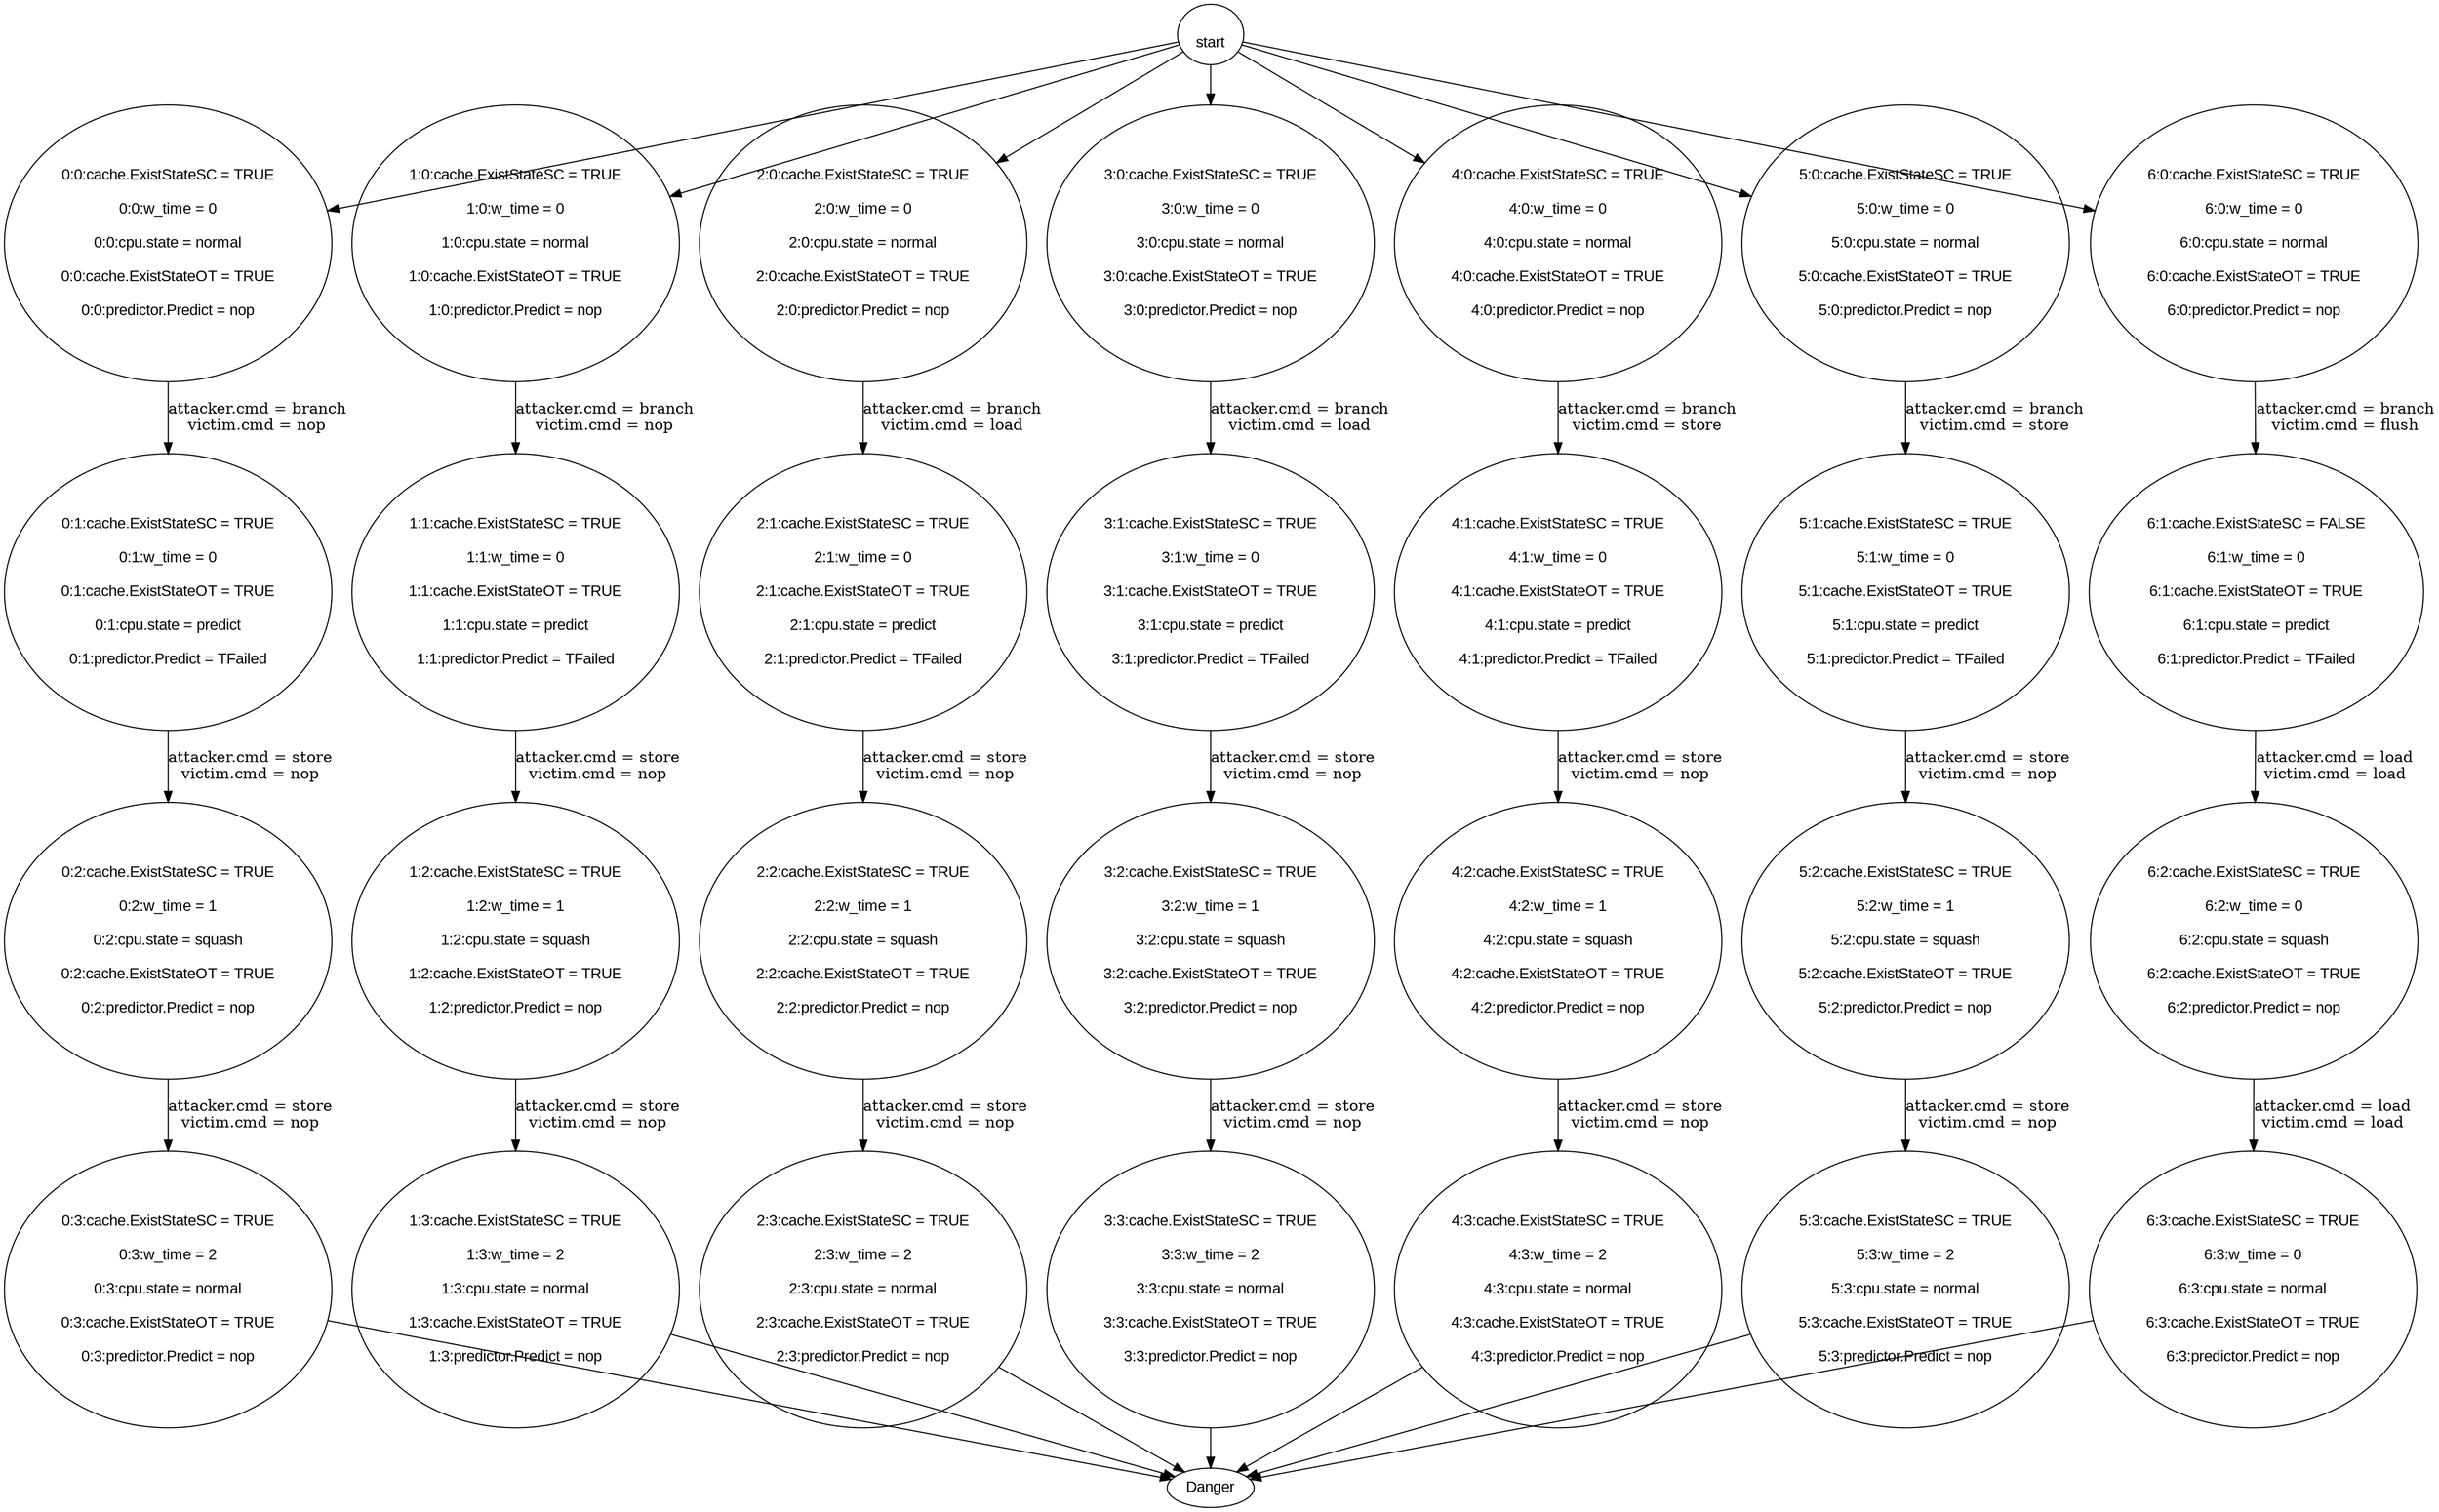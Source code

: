 strict digraph Tree {
	graph [splines=line];
	node [fontname=Arial];
	"
start
" -> "
0:0:cache.ExistStateSC = TRUE

0:0:w_time = 0

0:0:cpu.state = normal

0:0:cache.ExistStateOT = TRUE

0:0:predictor.Predict = nop

";
	"
start
" -> "
1:0:cache.ExistStateSC = TRUE

1:0:w_time = 0

1:0:cpu.state = normal

1:0:cache.ExistStateOT = TRUE

1:0:predictor.Predict = nop

";
	"
start
" -> "
2:0:cache.ExistStateSC = TRUE

2:0:w_time = 0

2:0:cpu.state = normal

2:0:cache.ExistStateOT = TRUE

2:0:predictor.Predict = nop

";
	"
start
" -> "
3:0:cache.ExistStateSC = TRUE

3:0:w_time = 0

3:0:cpu.state = normal

3:0:cache.ExistStateOT = TRUE

3:0:predictor.Predict = nop

";
	"
start
" -> "
4:0:cache.ExistStateSC = TRUE

4:0:w_time = 0

4:0:cpu.state = normal

4:0:cache.ExistStateOT = TRUE

4:0:predictor.Predict = nop

";
	"
start
" -> "
5:0:cache.ExistStateSC = TRUE

5:0:w_time = 0

5:0:cpu.state = normal

5:0:cache.ExistStateOT = TRUE

5:0:predictor.Predict = nop

";
	"
start
" -> "
6:0:cache.ExistStateSC = TRUE

6:0:w_time = 0

6:0:cpu.state = normal

6:0:cache.ExistStateOT = TRUE

6:0:predictor.Predict = nop

";
	"
0:0:cache.ExistStateSC = TRUE

0:0:w_time = 0

0:0:cpu.state = normal

0:0:cache.ExistStateOT = TRUE

0:0:predictor.Predict = nop

" -> "
0:1:cache.ExistStateSC = TRUE

0:1:w_time = 0

0:1:cache.ExistStateOT = TRUE

0:1:cpu.state = predict

0:1:predictor.Predict = \
TFailed

"	 [label="attacker.cmd = branch
victim.cmd = nop
"];
	"
0:1:cache.ExistStateSC = TRUE

0:1:w_time = 0

0:1:cache.ExistStateOT = TRUE

0:1:cpu.state = predict

0:1:predictor.Predict = \
TFailed

" -> "
0:2:cache.ExistStateSC = TRUE

0:2:w_time = 1

0:2:cpu.state = squash

0:2:cache.ExistStateOT = TRUE

0:2:predictor.Predict = nop

"	 [label="attacker.cmd = store
victim.cmd = nop
"];
	"
0:2:cache.ExistStateSC = TRUE

0:2:w_time = 1

0:2:cpu.state = squash

0:2:cache.ExistStateOT = TRUE

0:2:predictor.Predict = nop

" -> "
0:3:cache.ExistStateSC = TRUE

0:3:w_time = 2

0:3:cpu.state = normal

0:3:cache.ExistStateOT = TRUE

0:3:predictor.Predict = nop

"	 [label="attacker.cmd = store
victim.cmd = nop
"];
	"
0:3:cache.ExistStateSC = TRUE

0:3:w_time = 2

0:3:cpu.state = normal

0:3:cache.ExistStateOT = TRUE

0:3:predictor.Predict = nop

" -> Danger;
	"
1:0:cache.ExistStateSC = TRUE

1:0:w_time = 0

1:0:cpu.state = normal

1:0:cache.ExistStateOT = TRUE

1:0:predictor.Predict = nop

" -> "
1:1:cache.ExistStateSC = TRUE

1:1:w_time = 0

1:1:cache.ExistStateOT = TRUE

1:1:cpu.state = predict

1:1:predictor.Predict = \
TFailed

"	 [label="attacker.cmd = branch
victim.cmd = nop
"];
	"
1:1:cache.ExistStateSC = TRUE

1:1:w_time = 0

1:1:cache.ExistStateOT = TRUE

1:1:cpu.state = predict

1:1:predictor.Predict = \
TFailed

" -> "
1:2:cache.ExistStateSC = TRUE

1:2:w_time = 1

1:2:cpu.state = squash

1:2:cache.ExistStateOT = TRUE

1:2:predictor.Predict = nop

"	 [label="attacker.cmd = store
victim.cmd = nop
"];
	"
1:2:cache.ExistStateSC = TRUE

1:2:w_time = 1

1:2:cpu.state = squash

1:2:cache.ExistStateOT = TRUE

1:2:predictor.Predict = nop

" -> "
1:3:cache.ExistStateSC = TRUE

1:3:w_time = 2

1:3:cpu.state = normal

1:3:cache.ExistStateOT = TRUE

1:3:predictor.Predict = nop

"	 [label="attacker.cmd = store
victim.cmd = nop
"];
	"
1:3:cache.ExistStateSC = TRUE

1:3:w_time = 2

1:3:cpu.state = normal

1:3:cache.ExistStateOT = TRUE

1:3:predictor.Predict = nop

" -> Danger;
	"
2:0:cache.ExistStateSC = TRUE

2:0:w_time = 0

2:0:cpu.state = normal

2:0:cache.ExistStateOT = TRUE

2:0:predictor.Predict = nop

" -> "
2:1:cache.ExistStateSC = TRUE

2:1:w_time = 0

2:1:cache.ExistStateOT = TRUE

2:1:cpu.state = predict

2:1:predictor.Predict = \
TFailed

"	 [label="attacker.cmd = branch
victim.cmd = load
"];
	"
2:1:cache.ExistStateSC = TRUE

2:1:w_time = 0

2:1:cache.ExistStateOT = TRUE

2:1:cpu.state = predict

2:1:predictor.Predict = \
TFailed

" -> "
2:2:cache.ExistStateSC = TRUE

2:2:w_time = 1

2:2:cpu.state = squash

2:2:cache.ExistStateOT = TRUE

2:2:predictor.Predict = nop

"	 [label="attacker.cmd = store
victim.cmd = nop
"];
	"
2:2:cache.ExistStateSC = TRUE

2:2:w_time = 1

2:2:cpu.state = squash

2:2:cache.ExistStateOT = TRUE

2:2:predictor.Predict = nop

" -> "
2:3:cache.ExistStateSC = TRUE

2:3:w_time = 2

2:3:cpu.state = normal

2:3:cache.ExistStateOT = TRUE

2:3:predictor.Predict = nop

"	 [label="attacker.cmd = store
victim.cmd = nop
"];
	"
2:3:cache.ExistStateSC = TRUE

2:3:w_time = 2

2:3:cpu.state = normal

2:3:cache.ExistStateOT = TRUE

2:3:predictor.Predict = nop

" -> Danger;
	"
3:0:cache.ExistStateSC = TRUE

3:0:w_time = 0

3:0:cpu.state = normal

3:0:cache.ExistStateOT = TRUE

3:0:predictor.Predict = nop

" -> "
3:1:cache.ExistStateSC = TRUE

3:1:w_time = 0

3:1:cache.ExistStateOT = TRUE

3:1:cpu.state = predict

3:1:predictor.Predict = \
TFailed

"	 [label="attacker.cmd = branch
victim.cmd = load
"];
	"
3:1:cache.ExistStateSC = TRUE

3:1:w_time = 0

3:1:cache.ExistStateOT = TRUE

3:1:cpu.state = predict

3:1:predictor.Predict = \
TFailed

" -> "
3:2:cache.ExistStateSC = TRUE

3:2:w_time = 1

3:2:cpu.state = squash

3:2:cache.ExistStateOT = TRUE

3:2:predictor.Predict = nop

"	 [label="attacker.cmd = store
victim.cmd = nop
"];
	"
3:2:cache.ExistStateSC = TRUE

3:2:w_time = 1

3:2:cpu.state = squash

3:2:cache.ExistStateOT = TRUE

3:2:predictor.Predict = nop

" -> "
3:3:cache.ExistStateSC = TRUE

3:3:w_time = 2

3:3:cpu.state = normal

3:3:cache.ExistStateOT = TRUE

3:3:predictor.Predict = nop

"	 [label="attacker.cmd = store
victim.cmd = nop
"];
	"
3:3:cache.ExistStateSC = TRUE

3:3:w_time = 2

3:3:cpu.state = normal

3:3:cache.ExistStateOT = TRUE

3:3:predictor.Predict = nop

" -> Danger;
	"
4:0:cache.ExistStateSC = TRUE

4:0:w_time = 0

4:0:cpu.state = normal

4:0:cache.ExistStateOT = TRUE

4:0:predictor.Predict = nop

" -> "
4:1:cache.ExistStateSC = TRUE

4:1:w_time = 0

4:1:cache.ExistStateOT = TRUE

4:1:cpu.state = predict

4:1:predictor.Predict = \
TFailed

"	 [label="attacker.cmd = branch
victim.cmd = store
"];
	"
4:1:cache.ExistStateSC = TRUE

4:1:w_time = 0

4:1:cache.ExistStateOT = TRUE

4:1:cpu.state = predict

4:1:predictor.Predict = \
TFailed

" -> "
4:2:cache.ExistStateSC = TRUE

4:2:w_time = 1

4:2:cpu.state = squash

4:2:cache.ExistStateOT = TRUE

4:2:predictor.Predict = nop

"	 [label="attacker.cmd = store
victim.cmd = nop
"];
	"
4:2:cache.ExistStateSC = TRUE

4:2:w_time = 1

4:2:cpu.state = squash

4:2:cache.ExistStateOT = TRUE

4:2:predictor.Predict = nop

" -> "
4:3:cache.ExistStateSC = TRUE

4:3:w_time = 2

4:3:cpu.state = normal

4:3:cache.ExistStateOT = TRUE

4:3:predictor.Predict = nop

"	 [label="attacker.cmd = store
victim.cmd = nop
"];
	"
4:3:cache.ExistStateSC = TRUE

4:3:w_time = 2

4:3:cpu.state = normal

4:3:cache.ExistStateOT = TRUE

4:3:predictor.Predict = nop

" -> Danger;
	"
5:0:cache.ExistStateSC = TRUE

5:0:w_time = 0

5:0:cpu.state = normal

5:0:cache.ExistStateOT = TRUE

5:0:predictor.Predict = nop

" -> "
5:1:cache.ExistStateSC = TRUE

5:1:w_time = 0

5:1:cache.ExistStateOT = TRUE

5:1:cpu.state = predict

5:1:predictor.Predict = \
TFailed

"	 [label="attacker.cmd = branch
victim.cmd = store
"];
	"
5:1:cache.ExistStateSC = TRUE

5:1:w_time = 0

5:1:cache.ExistStateOT = TRUE

5:1:cpu.state = predict

5:1:predictor.Predict = \
TFailed

" -> "
5:2:cache.ExistStateSC = TRUE

5:2:w_time = 1

5:2:cpu.state = squash

5:2:cache.ExistStateOT = TRUE

5:2:predictor.Predict = nop

"	 [label="attacker.cmd = store
victim.cmd = nop
"];
	"
5:2:cache.ExistStateSC = TRUE

5:2:w_time = 1

5:2:cpu.state = squash

5:2:cache.ExistStateOT = TRUE

5:2:predictor.Predict = nop

" -> "
5:3:cache.ExistStateSC = TRUE

5:3:w_time = 2

5:3:cpu.state = normal

5:3:cache.ExistStateOT = TRUE

5:3:predictor.Predict = nop

"	 [label="attacker.cmd = store
victim.cmd = nop
"];
	"
5:3:cache.ExistStateSC = TRUE

5:3:w_time = 2

5:3:cpu.state = normal

5:3:cache.ExistStateOT = TRUE

5:3:predictor.Predict = nop

" -> Danger;
	"
6:0:cache.ExistStateSC = TRUE

6:0:w_time = 0

6:0:cpu.state = normal

6:0:cache.ExistStateOT = TRUE

6:0:predictor.Predict = nop

" -> "
6:1:cache.ExistStateSC = FALSE

6:1:w_time = 0

6:1:cache.ExistStateOT = TRUE

6:1:cpu.state = predict

6:1:predictor.Predict = \
TFailed

"	 [label="attacker.cmd = branch
victim.cmd = flush
"];
	"
6:1:cache.ExistStateSC = FALSE

6:1:w_time = 0

6:1:cache.ExistStateOT = TRUE

6:1:cpu.state = predict

6:1:predictor.Predict = \
TFailed

" -> "
6:2:cache.ExistStateSC = TRUE

6:2:w_time = 0

6:2:cpu.state = squash

6:2:cache.ExistStateOT = TRUE

6:2:predictor.Predict = nop

"	 [label="attacker.cmd = load
victim.cmd = load
"];
	"
6:2:cache.ExistStateSC = TRUE

6:2:w_time = 0

6:2:cpu.state = squash

6:2:cache.ExistStateOT = TRUE

6:2:predictor.Predict = nop

" -> "
6:3:cache.ExistStateSC = TRUE

6:3:w_time = 0

6:3:cpu.state = normal

6:3:cache.ExistStateOT = TRUE

6:3:predictor.Predict = nop

"	 [label="attacker.cmd = load
victim.cmd = load
"];
	"
6:3:cache.ExistStateSC = TRUE

6:3:w_time = 0

6:3:cpu.state = normal

6:3:cache.ExistStateOT = TRUE

6:3:predictor.Predict = nop

" -> Danger;
}
